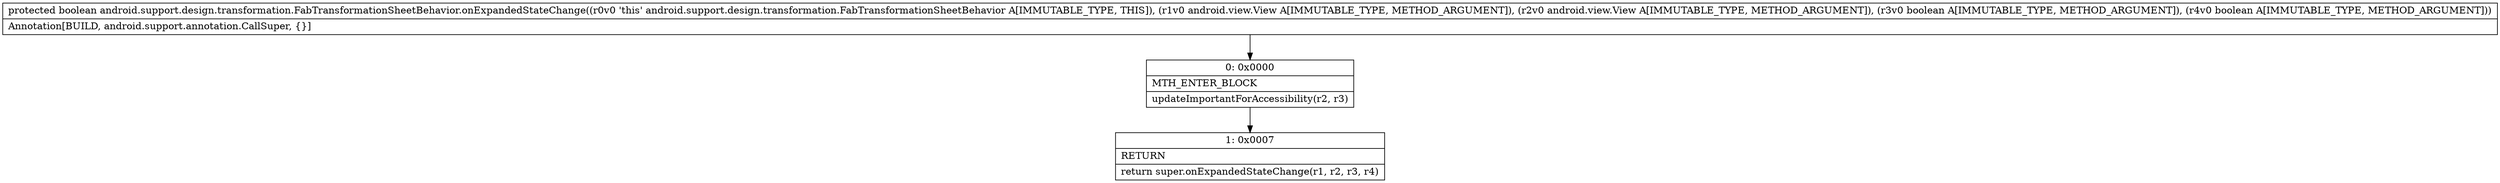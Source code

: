 digraph "CFG forandroid.support.design.transformation.FabTransformationSheetBehavior.onExpandedStateChange(Landroid\/view\/View;Landroid\/view\/View;ZZ)Z" {
Node_0 [shape=record,label="{0\:\ 0x0000|MTH_ENTER_BLOCK\l|updateImportantForAccessibility(r2, r3)\l}"];
Node_1 [shape=record,label="{1\:\ 0x0007|RETURN\l|return super.onExpandedStateChange(r1, r2, r3, r4)\l}"];
MethodNode[shape=record,label="{protected boolean android.support.design.transformation.FabTransformationSheetBehavior.onExpandedStateChange((r0v0 'this' android.support.design.transformation.FabTransformationSheetBehavior A[IMMUTABLE_TYPE, THIS]), (r1v0 android.view.View A[IMMUTABLE_TYPE, METHOD_ARGUMENT]), (r2v0 android.view.View A[IMMUTABLE_TYPE, METHOD_ARGUMENT]), (r3v0 boolean A[IMMUTABLE_TYPE, METHOD_ARGUMENT]), (r4v0 boolean A[IMMUTABLE_TYPE, METHOD_ARGUMENT]))  | Annotation[BUILD, android.support.annotation.CallSuper, \{\}]\l}"];
MethodNode -> Node_0;
Node_0 -> Node_1;
}

